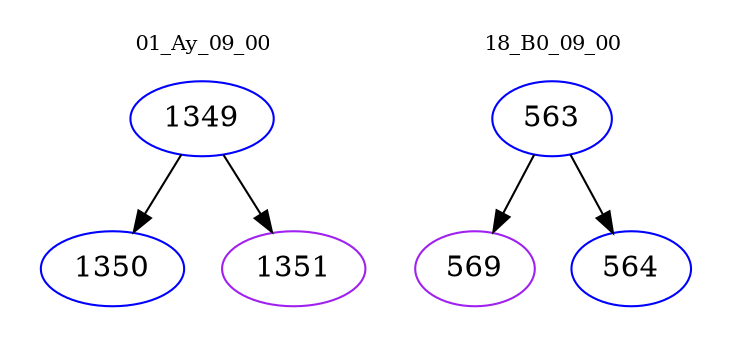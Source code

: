 digraph{
subgraph cluster_0 {
color = white
label = "01_Ay_09_00";
fontsize=10;
T0_1349 [label="1349", color="blue"]
T0_1349 -> T0_1350 [color="black"]
T0_1350 [label="1350", color="blue"]
T0_1349 -> T0_1351 [color="black"]
T0_1351 [label="1351", color="purple"]
}
subgraph cluster_1 {
color = white
label = "18_B0_09_00";
fontsize=10;
T1_563 [label="563", color="blue"]
T1_563 -> T1_569 [color="black"]
T1_569 [label="569", color="purple"]
T1_563 -> T1_564 [color="black"]
T1_564 [label="564", color="blue"]
}
}
